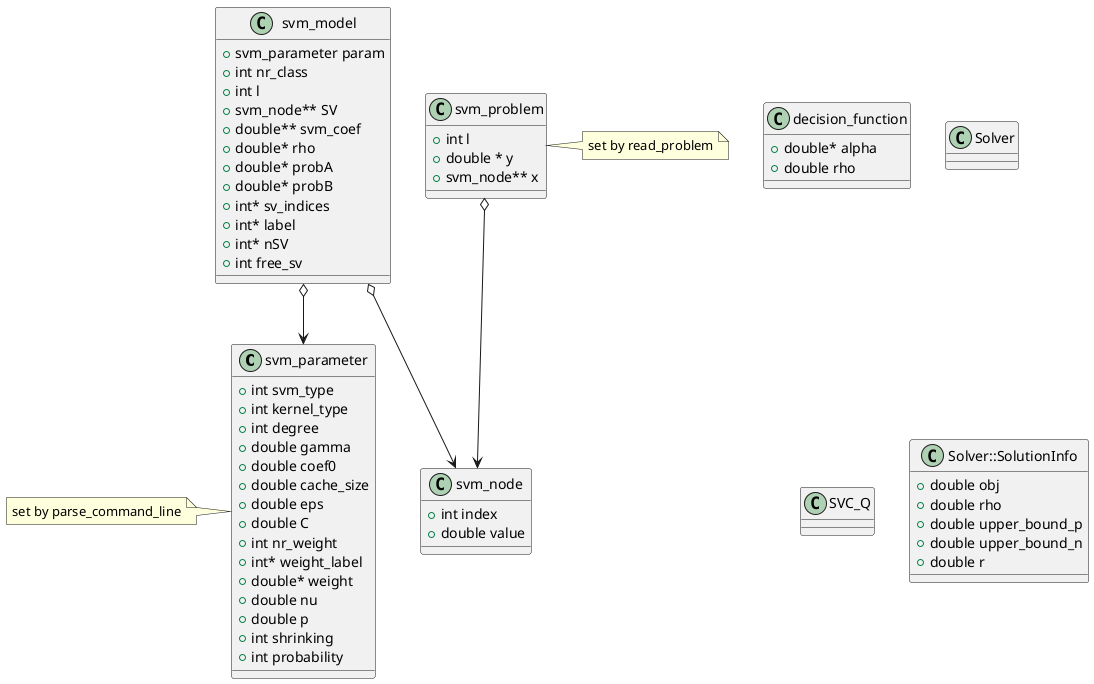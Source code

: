 @@startuml svm-class

class svm_parameter 
{
    + int svm_type
    + int kernel_type
    + int degree
    + double gamma
    + double coef0
    + double cache_size
    + double eps
    + double C
    + int nr_weight
    + int* weight_label
    + double* weight
    + double nu
    + double p
    + int shrinking
    + int probability
}

note left: set by parse_command_line

class svm_problem {
    + int l
    + double * y
    + svm_node** x
}

note right: set by read_problem

class svm_model {
    + svm_parameter param
    + int nr_class
    + int l
    + svm_node** SV
    + double** svm_coef
    + double* rho
    + double* probA
    + double* probB
    + int* sv_indices
    + int* label
    + int* nSV
    + int free_sv
}

class svm_node {
    + int index
    + double value
}

class decision_function
{
    + double* alpha
    + double rho
}

class Solver { 

}

class SVC_Q {
    
}

class Solver::SolutionInfo
{
    + double obj
    + double rho
    + double upper_bound_p
    + double upper_bound_n
    + double r
}

svm_problem o--> svm_node
svm_model o--> svm_parameter
svm_model o--> svm_node

@@enduml